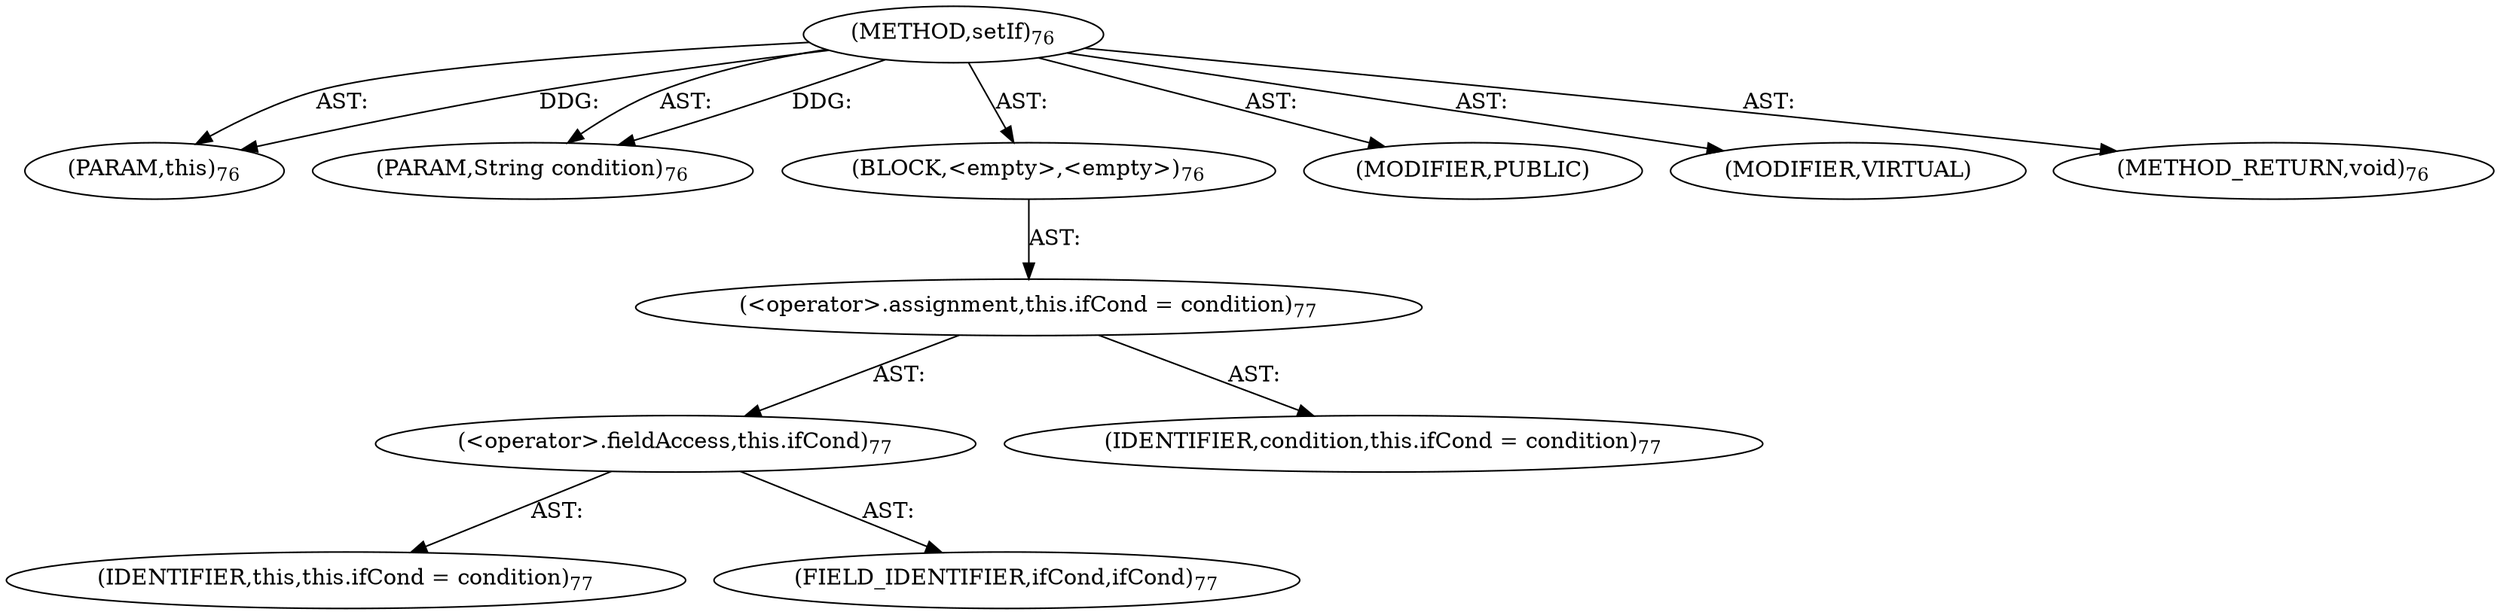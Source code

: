 digraph "setIf" {  
"111669149696" [label = <(METHOD,setIf)<SUB>76</SUB>> ]
"115964116992" [label = <(PARAM,this)<SUB>76</SUB>> ]
"115964116996" [label = <(PARAM,String condition)<SUB>76</SUB>> ]
"25769803776" [label = <(BLOCK,&lt;empty&gt;,&lt;empty&gt;)<SUB>76</SUB>> ]
"30064771072" [label = <(&lt;operator&gt;.assignment,this.ifCond = condition)<SUB>77</SUB>> ]
"30064771073" [label = <(&lt;operator&gt;.fieldAccess,this.ifCond)<SUB>77</SUB>> ]
"68719476736" [label = <(IDENTIFIER,this,this.ifCond = condition)<SUB>77</SUB>> ]
"55834574848" [label = <(FIELD_IDENTIFIER,ifCond,ifCond)<SUB>77</SUB>> ]
"68719476740" [label = <(IDENTIFIER,condition,this.ifCond = condition)<SUB>77</SUB>> ]
"133143986179" [label = <(MODIFIER,PUBLIC)> ]
"133143986180" [label = <(MODIFIER,VIRTUAL)> ]
"128849018880" [label = <(METHOD_RETURN,void)<SUB>76</SUB>> ]
  "111669149696" -> "115964116992"  [ label = "AST: "] 
  "111669149696" -> "115964116996"  [ label = "AST: "] 
  "111669149696" -> "25769803776"  [ label = "AST: "] 
  "111669149696" -> "133143986179"  [ label = "AST: "] 
  "111669149696" -> "133143986180"  [ label = "AST: "] 
  "111669149696" -> "128849018880"  [ label = "AST: "] 
  "25769803776" -> "30064771072"  [ label = "AST: "] 
  "30064771072" -> "30064771073"  [ label = "AST: "] 
  "30064771072" -> "68719476740"  [ label = "AST: "] 
  "30064771073" -> "68719476736"  [ label = "AST: "] 
  "30064771073" -> "55834574848"  [ label = "AST: "] 
  "111669149696" -> "115964116992"  [ label = "DDG: "] 
  "111669149696" -> "115964116996"  [ label = "DDG: "] 
}
